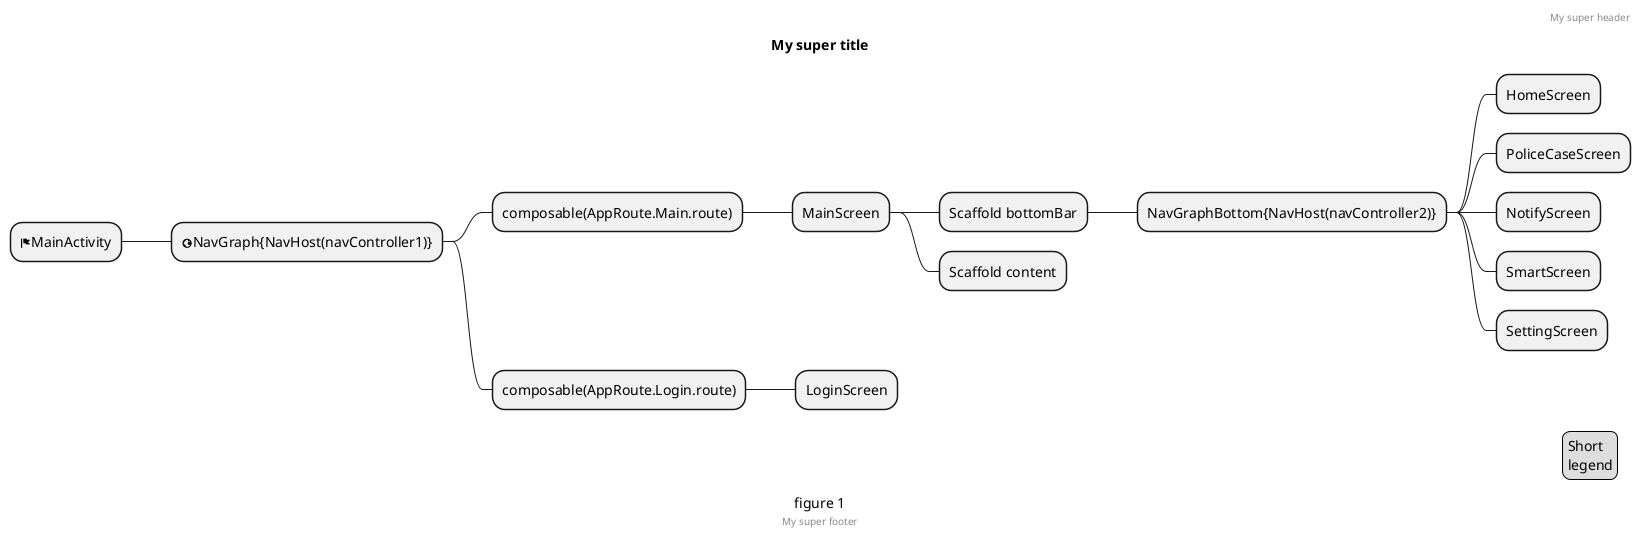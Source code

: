 @startmindmap
'https://plantuml.com/mindmap-diagram

caption figure 1
title My super title

* <&flag>MainActivity
** <&globe>NavGraph{NavHost(navController1)}
*** composable(AppRoute.Main.route)
**** MainScreen
***** Scaffold bottomBar
****** NavGraphBottom{NavHost(navController2)}
******* HomeScreen
******* PoliceCaseScreen
******* NotifyScreen
******* SmartScreen
******* SettingScreen
***** Scaffold content

*** composable(AppRoute.Login.route)
**** LoginScreen
header
My super header
endheader

center footer My super footer

legend right
  Short
  legend
endlegend
@endmindmap
